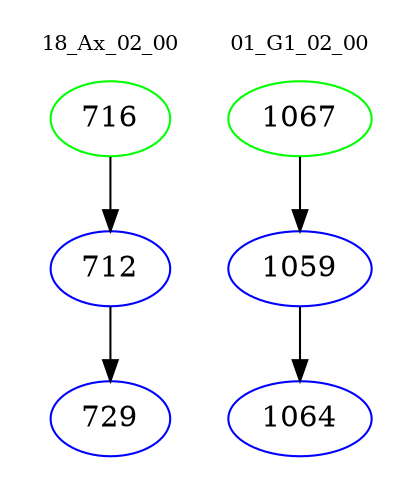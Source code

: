 digraph{
subgraph cluster_0 {
color = white
label = "18_Ax_02_00";
fontsize=10;
T0_716 [label="716", color="green"]
T0_716 -> T0_712 [color="black"]
T0_712 [label="712", color="blue"]
T0_712 -> T0_729 [color="black"]
T0_729 [label="729", color="blue"]
}
subgraph cluster_1 {
color = white
label = "01_G1_02_00";
fontsize=10;
T1_1067 [label="1067", color="green"]
T1_1067 -> T1_1059 [color="black"]
T1_1059 [label="1059", color="blue"]
T1_1059 -> T1_1064 [color="black"]
T1_1064 [label="1064", color="blue"]
}
}
